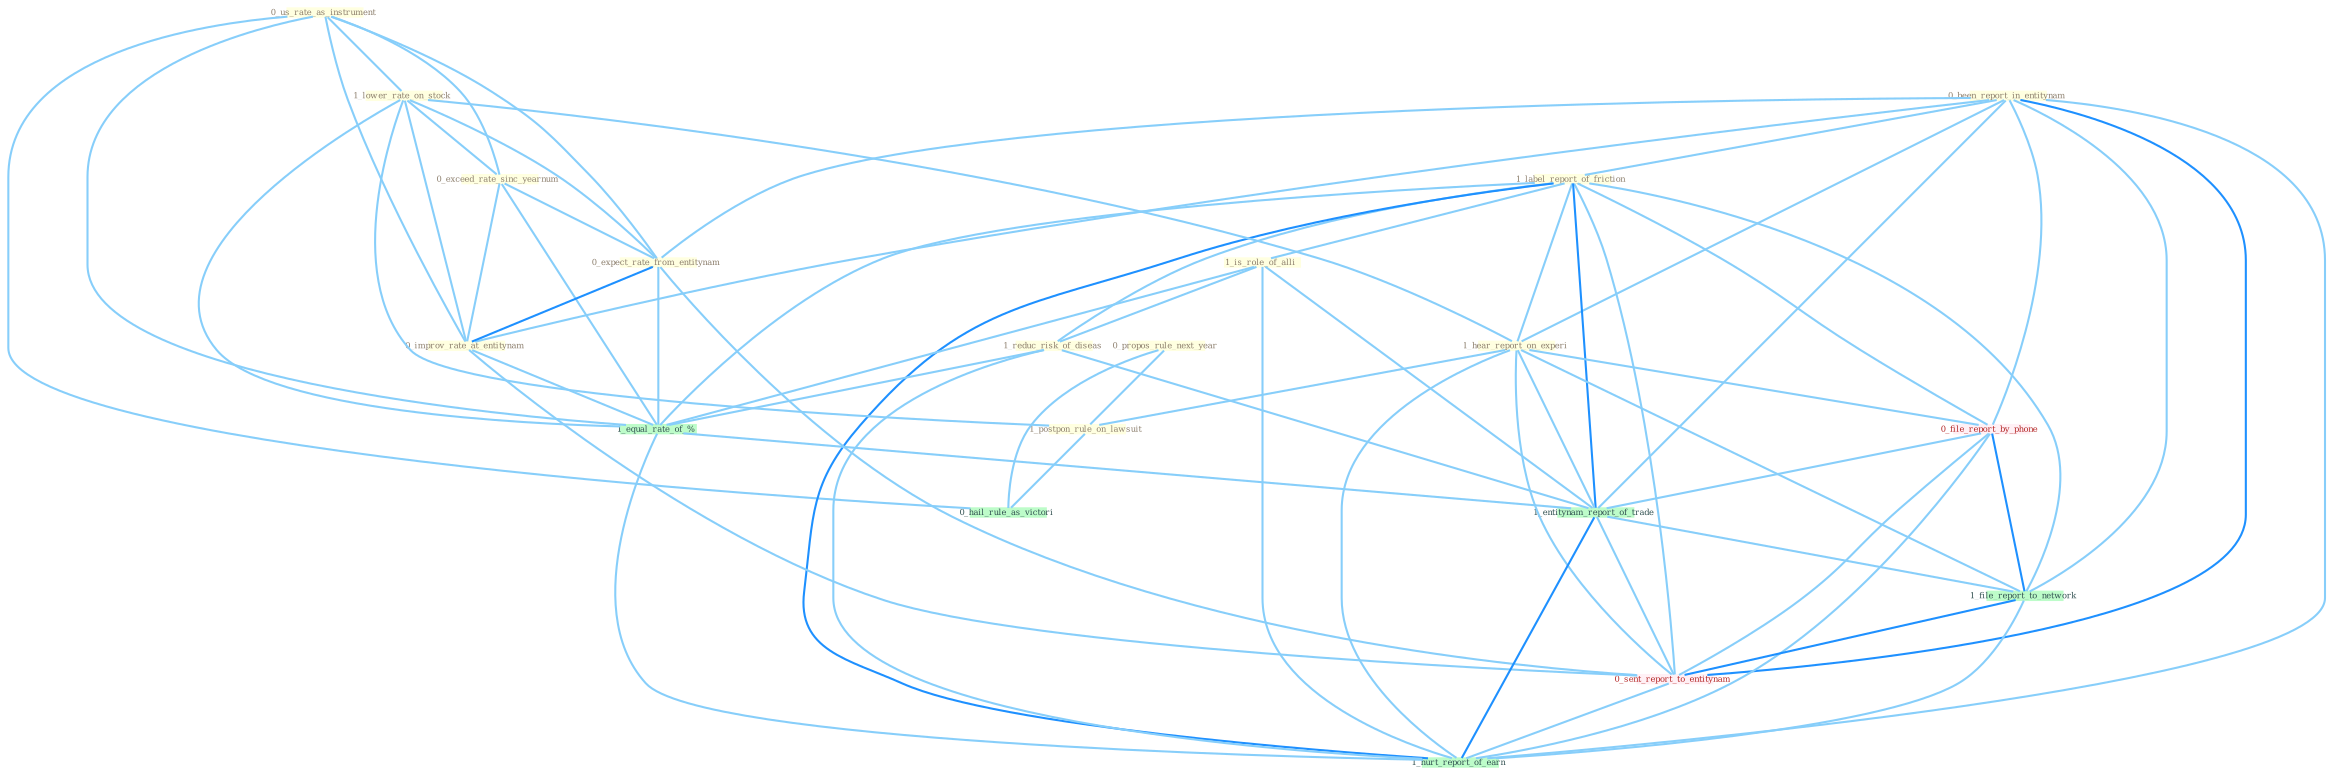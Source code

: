 Graph G{ 
    node
    [shape=polygon,style=filled,width=.5,height=.06,color="#BDFCC9",fixedsize=true,fontsize=4,
    fontcolor="#2f4f4f"];
    {node
    [color="#ffffe0", fontcolor="#8b7d6b"] "0_us_rate_as_instrument " "0_been_report_in_entitynam " "0_propos_rule_next_year " "1_label_report_of_friction " "1_is_role_of_alli " "1_lower_rate_on_stock " "1_reduc_risk_of_diseas " "0_exceed_rate_sinc_yearnum " "0_expect_rate_from_entitynam " "1_hear_report_on_experi " "0_improv_rate_at_entitynam " "1_postpon_rule_on_lawsuit "}
{node [color="#fff0f5", fontcolor="#b22222"] "0_file_report_by_phone " "0_sent_report_to_entitynam "}
edge [color="#B0E2FF"];

	"0_us_rate_as_instrument " -- "1_lower_rate_on_stock " [w="1", color="#87cefa" ];
	"0_us_rate_as_instrument " -- "0_exceed_rate_sinc_yearnum " [w="1", color="#87cefa" ];
	"0_us_rate_as_instrument " -- "0_expect_rate_from_entitynam " [w="1", color="#87cefa" ];
	"0_us_rate_as_instrument " -- "0_improv_rate_at_entitynam " [w="1", color="#87cefa" ];
	"0_us_rate_as_instrument " -- "1_equal_rate_of_% " [w="1", color="#87cefa" ];
	"0_us_rate_as_instrument " -- "0_hail_rule_as_victori " [w="1", color="#87cefa" ];
	"0_been_report_in_entitynam " -- "1_label_report_of_friction " [w="1", color="#87cefa" ];
	"0_been_report_in_entitynam " -- "0_expect_rate_from_entitynam " [w="1", color="#87cefa" ];
	"0_been_report_in_entitynam " -- "1_hear_report_on_experi " [w="1", color="#87cefa" ];
	"0_been_report_in_entitynam " -- "0_improv_rate_at_entitynam " [w="1", color="#87cefa" ];
	"0_been_report_in_entitynam " -- "0_file_report_by_phone " [w="1", color="#87cefa" ];
	"0_been_report_in_entitynam " -- "1_entitynam_report_of_trade " [w="1", color="#87cefa" ];
	"0_been_report_in_entitynam " -- "1_file_report_to_network " [w="1", color="#87cefa" ];
	"0_been_report_in_entitynam " -- "0_sent_report_to_entitynam " [w="2", color="#1e90ff" , len=0.8];
	"0_been_report_in_entitynam " -- "1_hurt_report_of_earn " [w="1", color="#87cefa" ];
	"0_propos_rule_next_year " -- "1_postpon_rule_on_lawsuit " [w="1", color="#87cefa" ];
	"0_propos_rule_next_year " -- "0_hail_rule_as_victori " [w="1", color="#87cefa" ];
	"1_label_report_of_friction " -- "1_is_role_of_alli " [w="1", color="#87cefa" ];
	"1_label_report_of_friction " -- "1_reduc_risk_of_diseas " [w="1", color="#87cefa" ];
	"1_label_report_of_friction " -- "1_hear_report_on_experi " [w="1", color="#87cefa" ];
	"1_label_report_of_friction " -- "0_file_report_by_phone " [w="1", color="#87cefa" ];
	"1_label_report_of_friction " -- "1_equal_rate_of_% " [w="1", color="#87cefa" ];
	"1_label_report_of_friction " -- "1_entitynam_report_of_trade " [w="2", color="#1e90ff" , len=0.8];
	"1_label_report_of_friction " -- "1_file_report_to_network " [w="1", color="#87cefa" ];
	"1_label_report_of_friction " -- "0_sent_report_to_entitynam " [w="1", color="#87cefa" ];
	"1_label_report_of_friction " -- "1_hurt_report_of_earn " [w="2", color="#1e90ff" , len=0.8];
	"1_is_role_of_alli " -- "1_reduc_risk_of_diseas " [w="1", color="#87cefa" ];
	"1_is_role_of_alli " -- "1_equal_rate_of_% " [w="1", color="#87cefa" ];
	"1_is_role_of_alli " -- "1_entitynam_report_of_trade " [w="1", color="#87cefa" ];
	"1_is_role_of_alli " -- "1_hurt_report_of_earn " [w="1", color="#87cefa" ];
	"1_lower_rate_on_stock " -- "0_exceed_rate_sinc_yearnum " [w="1", color="#87cefa" ];
	"1_lower_rate_on_stock " -- "0_expect_rate_from_entitynam " [w="1", color="#87cefa" ];
	"1_lower_rate_on_stock " -- "1_hear_report_on_experi " [w="1", color="#87cefa" ];
	"1_lower_rate_on_stock " -- "0_improv_rate_at_entitynam " [w="1", color="#87cefa" ];
	"1_lower_rate_on_stock " -- "1_postpon_rule_on_lawsuit " [w="1", color="#87cefa" ];
	"1_lower_rate_on_stock " -- "1_equal_rate_of_% " [w="1", color="#87cefa" ];
	"1_reduc_risk_of_diseas " -- "1_equal_rate_of_% " [w="1", color="#87cefa" ];
	"1_reduc_risk_of_diseas " -- "1_entitynam_report_of_trade " [w="1", color="#87cefa" ];
	"1_reduc_risk_of_diseas " -- "1_hurt_report_of_earn " [w="1", color="#87cefa" ];
	"0_exceed_rate_sinc_yearnum " -- "0_expect_rate_from_entitynam " [w="1", color="#87cefa" ];
	"0_exceed_rate_sinc_yearnum " -- "0_improv_rate_at_entitynam " [w="1", color="#87cefa" ];
	"0_exceed_rate_sinc_yearnum " -- "1_equal_rate_of_% " [w="1", color="#87cefa" ];
	"0_expect_rate_from_entitynam " -- "0_improv_rate_at_entitynam " [w="2", color="#1e90ff" , len=0.8];
	"0_expect_rate_from_entitynam " -- "1_equal_rate_of_% " [w="1", color="#87cefa" ];
	"0_expect_rate_from_entitynam " -- "0_sent_report_to_entitynam " [w="1", color="#87cefa" ];
	"1_hear_report_on_experi " -- "1_postpon_rule_on_lawsuit " [w="1", color="#87cefa" ];
	"1_hear_report_on_experi " -- "0_file_report_by_phone " [w="1", color="#87cefa" ];
	"1_hear_report_on_experi " -- "1_entitynam_report_of_trade " [w="1", color="#87cefa" ];
	"1_hear_report_on_experi " -- "1_file_report_to_network " [w="1", color="#87cefa" ];
	"1_hear_report_on_experi " -- "0_sent_report_to_entitynam " [w="1", color="#87cefa" ];
	"1_hear_report_on_experi " -- "1_hurt_report_of_earn " [w="1", color="#87cefa" ];
	"0_improv_rate_at_entitynam " -- "1_equal_rate_of_% " [w="1", color="#87cefa" ];
	"0_improv_rate_at_entitynam " -- "0_sent_report_to_entitynam " [w="1", color="#87cefa" ];
	"1_postpon_rule_on_lawsuit " -- "0_hail_rule_as_victori " [w="1", color="#87cefa" ];
	"0_file_report_by_phone " -- "1_entitynam_report_of_trade " [w="1", color="#87cefa" ];
	"0_file_report_by_phone " -- "1_file_report_to_network " [w="2", color="#1e90ff" , len=0.8];
	"0_file_report_by_phone " -- "0_sent_report_to_entitynam " [w="1", color="#87cefa" ];
	"0_file_report_by_phone " -- "1_hurt_report_of_earn " [w="1", color="#87cefa" ];
	"1_equal_rate_of_% " -- "1_entitynam_report_of_trade " [w="1", color="#87cefa" ];
	"1_equal_rate_of_% " -- "1_hurt_report_of_earn " [w="1", color="#87cefa" ];
	"1_entitynam_report_of_trade " -- "1_file_report_to_network " [w="1", color="#87cefa" ];
	"1_entitynam_report_of_trade " -- "0_sent_report_to_entitynam " [w="1", color="#87cefa" ];
	"1_entitynam_report_of_trade " -- "1_hurt_report_of_earn " [w="2", color="#1e90ff" , len=0.8];
	"1_file_report_to_network " -- "0_sent_report_to_entitynam " [w="2", color="#1e90ff" , len=0.8];
	"1_file_report_to_network " -- "1_hurt_report_of_earn " [w="1", color="#87cefa" ];
	"0_sent_report_to_entitynam " -- "1_hurt_report_of_earn " [w="1", color="#87cefa" ];
}